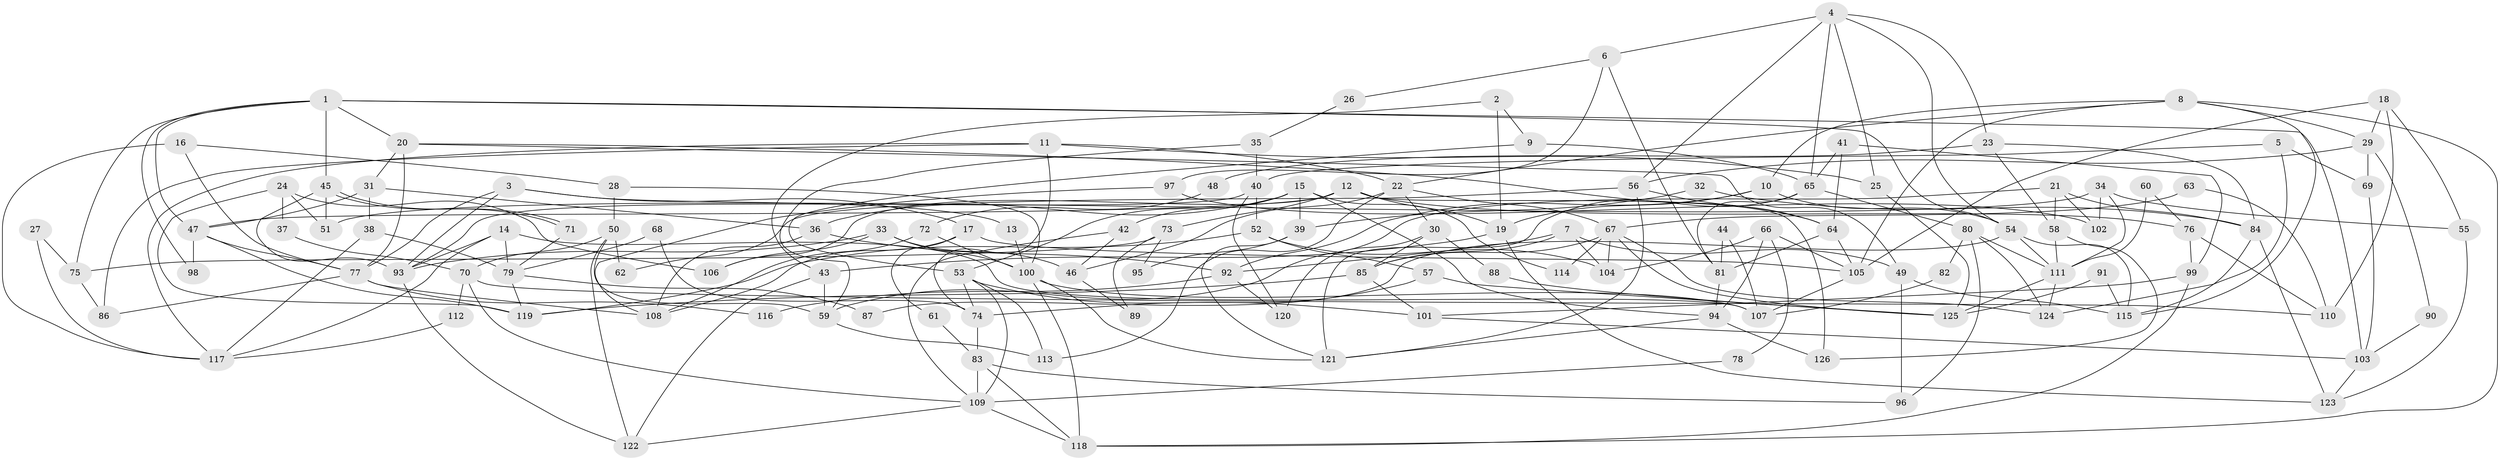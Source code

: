 // coarse degree distribution, {5: 0.1590909090909091, 3: 0.19318181818181818, 4: 0.20454545454545456, 2: 0.2159090909090909, 7: 0.045454545454545456, 6: 0.07954545454545454, 8: 0.056818181818181816, 11: 0.011363636363636364, 9: 0.022727272727272728, 10: 0.011363636363636364}
// Generated by graph-tools (version 1.1) at 2025/53/03/04/25 21:53:25]
// undirected, 126 vertices, 252 edges
graph export_dot {
graph [start="1"]
  node [color=gray90,style=filled];
  1;
  2;
  3;
  4;
  5;
  6;
  7;
  8;
  9;
  10;
  11;
  12;
  13;
  14;
  15;
  16;
  17;
  18;
  19;
  20;
  21;
  22;
  23;
  24;
  25;
  26;
  27;
  28;
  29;
  30;
  31;
  32;
  33;
  34;
  35;
  36;
  37;
  38;
  39;
  40;
  41;
  42;
  43;
  44;
  45;
  46;
  47;
  48;
  49;
  50;
  51;
  52;
  53;
  54;
  55;
  56;
  57;
  58;
  59;
  60;
  61;
  62;
  63;
  64;
  65;
  66;
  67;
  68;
  69;
  70;
  71;
  72;
  73;
  74;
  75;
  76;
  77;
  78;
  79;
  80;
  81;
  82;
  83;
  84;
  85;
  86;
  87;
  88;
  89;
  90;
  91;
  92;
  93;
  94;
  95;
  96;
  97;
  98;
  99;
  100;
  101;
  102;
  103;
  104;
  105;
  106;
  107;
  108;
  109;
  110;
  111;
  112;
  113;
  114;
  115;
  116;
  117;
  118;
  119;
  120;
  121;
  122;
  123;
  124;
  125;
  126;
  1 -- 54;
  1 -- 45;
  1 -- 20;
  1 -- 47;
  1 -- 75;
  1 -- 98;
  1 -- 103;
  2 -- 43;
  2 -- 19;
  2 -- 9;
  3 -- 77;
  3 -- 93;
  3 -- 13;
  3 -- 17;
  4 -- 65;
  4 -- 6;
  4 -- 23;
  4 -- 25;
  4 -- 54;
  4 -- 56;
  5 -- 69;
  5 -- 124;
  5 -- 40;
  6 -- 97;
  6 -- 81;
  6 -- 26;
  7 -- 49;
  7 -- 92;
  7 -- 85;
  7 -- 104;
  8 -- 22;
  8 -- 118;
  8 -- 10;
  8 -- 29;
  8 -- 105;
  8 -- 115;
  9 -- 65;
  9 -- 53;
  10 -- 54;
  10 -- 19;
  10 -- 92;
  11 -- 25;
  11 -- 74;
  11 -- 22;
  11 -- 86;
  11 -- 117;
  12 -- 76;
  12 -- 47;
  12 -- 19;
  12 -- 73;
  12 -- 106;
  12 -- 126;
  13 -- 100;
  14 -- 93;
  14 -- 79;
  14 -- 107;
  14 -- 117;
  15 -- 36;
  15 -- 53;
  15 -- 39;
  15 -- 42;
  15 -- 94;
  15 -- 114;
  16 -- 117;
  16 -- 77;
  16 -- 28;
  17 -- 105;
  17 -- 61;
  17 -- 108;
  18 -- 29;
  18 -- 105;
  18 -- 55;
  18 -- 110;
  19 -- 43;
  19 -- 123;
  20 -- 64;
  20 -- 31;
  20 -- 49;
  20 -- 77;
  21 -- 59;
  21 -- 84;
  21 -- 58;
  21 -- 102;
  22 -- 67;
  22 -- 30;
  22 -- 46;
  22 -- 113;
  23 -- 58;
  23 -- 48;
  23 -- 84;
  24 -- 106;
  24 -- 51;
  24 -- 37;
  24 -- 119;
  25 -- 125;
  26 -- 35;
  27 -- 117;
  27 -- 75;
  28 -- 100;
  28 -- 50;
  29 -- 56;
  29 -- 69;
  29 -- 90;
  30 -- 85;
  30 -- 88;
  30 -- 120;
  31 -- 36;
  31 -- 38;
  31 -- 47;
  32 -- 39;
  32 -- 84;
  33 -- 100;
  33 -- 93;
  33 -- 46;
  33 -- 106;
  34 -- 111;
  34 -- 55;
  34 -- 51;
  34 -- 102;
  35 -- 59;
  35 -- 40;
  36 -- 92;
  36 -- 108;
  37 -- 70;
  38 -- 117;
  38 -- 79;
  39 -- 121;
  39 -- 95;
  40 -- 52;
  40 -- 93;
  40 -- 120;
  41 -- 99;
  41 -- 64;
  41 -- 65;
  42 -- 46;
  42 -- 109;
  43 -- 59;
  43 -- 122;
  44 -- 81;
  44 -- 107;
  45 -- 93;
  45 -- 71;
  45 -- 71;
  45 -- 51;
  46 -- 89;
  47 -- 77;
  47 -- 98;
  47 -- 119;
  48 -- 72;
  49 -- 115;
  49 -- 96;
  50 -- 122;
  50 -- 59;
  50 -- 62;
  50 -- 70;
  52 -- 104;
  52 -- 119;
  52 -- 57;
  53 -- 101;
  53 -- 74;
  53 -- 109;
  53 -- 113;
  54 -- 111;
  54 -- 87;
  54 -- 115;
  55 -- 123;
  56 -- 121;
  56 -- 62;
  56 -- 64;
  57 -- 74;
  57 -- 125;
  58 -- 126;
  58 -- 111;
  59 -- 113;
  60 -- 111;
  60 -- 76;
  61 -- 83;
  63 -- 110;
  63 -- 67;
  64 -- 81;
  64 -- 105;
  65 -- 80;
  65 -- 81;
  65 -- 121;
  66 -- 105;
  66 -- 104;
  66 -- 78;
  66 -- 94;
  67 -- 85;
  67 -- 125;
  67 -- 104;
  67 -- 114;
  67 -- 124;
  68 -- 79;
  68 -- 74;
  69 -- 103;
  70 -- 109;
  70 -- 110;
  70 -- 112;
  71 -- 79;
  72 -- 100;
  72 -- 108;
  73 -- 75;
  73 -- 89;
  73 -- 95;
  74 -- 83;
  75 -- 86;
  76 -- 99;
  76 -- 110;
  77 -- 86;
  77 -- 108;
  77 -- 116;
  78 -- 109;
  79 -- 119;
  79 -- 87;
  80 -- 96;
  80 -- 124;
  80 -- 82;
  80 -- 111;
  81 -- 94;
  82 -- 107;
  83 -- 109;
  83 -- 118;
  83 -- 96;
  84 -- 115;
  84 -- 123;
  85 -- 119;
  85 -- 101;
  88 -- 125;
  90 -- 103;
  91 -- 125;
  91 -- 115;
  92 -- 120;
  92 -- 116;
  93 -- 122;
  94 -- 121;
  94 -- 126;
  97 -- 102;
  97 -- 108;
  99 -- 101;
  99 -- 118;
  100 -- 107;
  100 -- 121;
  100 -- 118;
  101 -- 103;
  103 -- 123;
  105 -- 107;
  109 -- 118;
  109 -- 122;
  111 -- 124;
  111 -- 125;
  112 -- 117;
}
